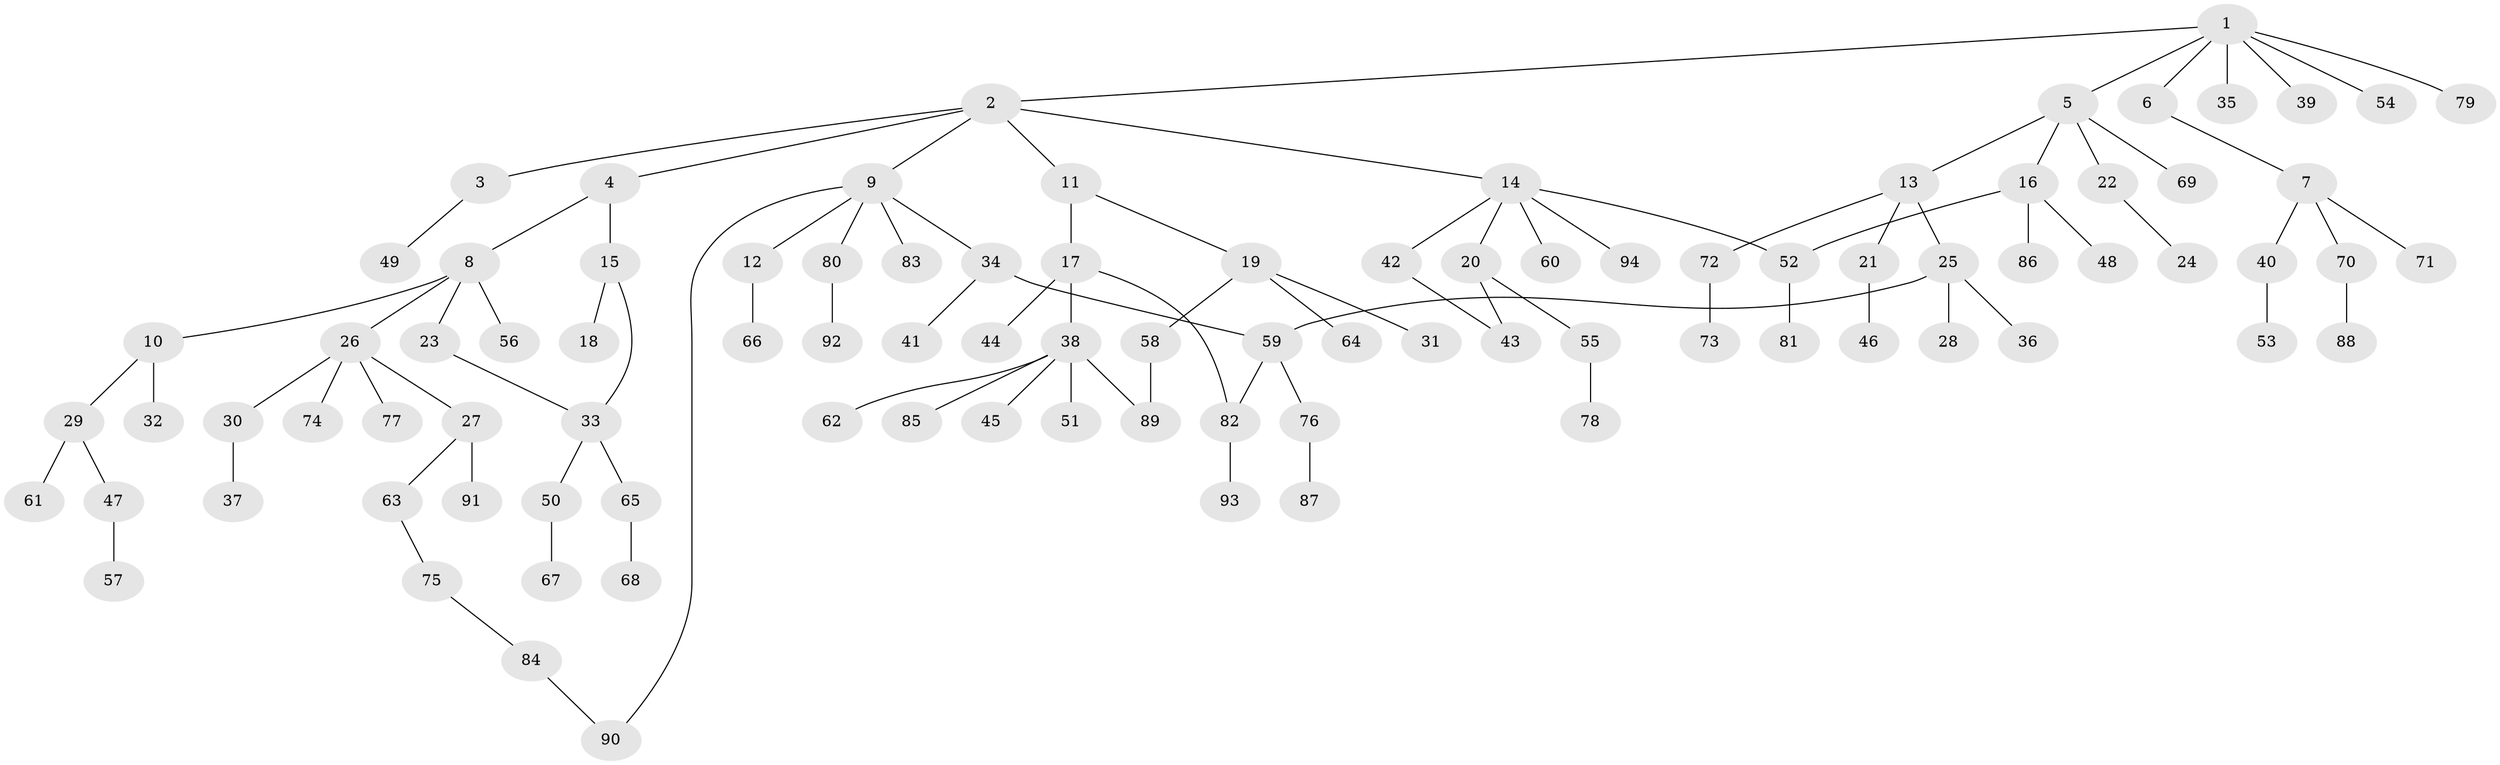 // coarse degree distribution, {2: 0.3157894736842105, 7: 0.02631578947368421, 1: 0.3684210526315789, 3: 0.15789473684210525, 4: 0.07894736842105263, 5: 0.02631578947368421, 6: 0.02631578947368421}
// Generated by graph-tools (version 1.1) at 2025/48/03/04/25 22:48:43]
// undirected, 94 vertices, 100 edges
graph export_dot {
  node [color=gray90,style=filled];
  1;
  2;
  3;
  4;
  5;
  6;
  7;
  8;
  9;
  10;
  11;
  12;
  13;
  14;
  15;
  16;
  17;
  18;
  19;
  20;
  21;
  22;
  23;
  24;
  25;
  26;
  27;
  28;
  29;
  30;
  31;
  32;
  33;
  34;
  35;
  36;
  37;
  38;
  39;
  40;
  41;
  42;
  43;
  44;
  45;
  46;
  47;
  48;
  49;
  50;
  51;
  52;
  53;
  54;
  55;
  56;
  57;
  58;
  59;
  60;
  61;
  62;
  63;
  64;
  65;
  66;
  67;
  68;
  69;
  70;
  71;
  72;
  73;
  74;
  75;
  76;
  77;
  78;
  79;
  80;
  81;
  82;
  83;
  84;
  85;
  86;
  87;
  88;
  89;
  90;
  91;
  92;
  93;
  94;
  1 -- 2;
  1 -- 5;
  1 -- 6;
  1 -- 35;
  1 -- 39;
  1 -- 54;
  1 -- 79;
  2 -- 3;
  2 -- 4;
  2 -- 9;
  2 -- 11;
  2 -- 14;
  3 -- 49;
  4 -- 8;
  4 -- 15;
  5 -- 13;
  5 -- 16;
  5 -- 22;
  5 -- 69;
  6 -- 7;
  7 -- 40;
  7 -- 70;
  7 -- 71;
  8 -- 10;
  8 -- 23;
  8 -- 26;
  8 -- 56;
  9 -- 12;
  9 -- 34;
  9 -- 80;
  9 -- 83;
  9 -- 90;
  10 -- 29;
  10 -- 32;
  11 -- 17;
  11 -- 19;
  12 -- 66;
  13 -- 21;
  13 -- 25;
  13 -- 72;
  14 -- 20;
  14 -- 42;
  14 -- 52;
  14 -- 60;
  14 -- 94;
  15 -- 18;
  15 -- 33;
  16 -- 48;
  16 -- 86;
  16 -- 52;
  17 -- 38;
  17 -- 44;
  17 -- 82;
  19 -- 31;
  19 -- 58;
  19 -- 64;
  20 -- 55;
  20 -- 43;
  21 -- 46;
  22 -- 24;
  23 -- 33;
  25 -- 28;
  25 -- 36;
  25 -- 59;
  26 -- 27;
  26 -- 30;
  26 -- 74;
  26 -- 77;
  27 -- 63;
  27 -- 91;
  29 -- 47;
  29 -- 61;
  30 -- 37;
  33 -- 50;
  33 -- 65;
  34 -- 41;
  34 -- 59;
  38 -- 45;
  38 -- 51;
  38 -- 62;
  38 -- 85;
  38 -- 89;
  40 -- 53;
  42 -- 43;
  47 -- 57;
  50 -- 67;
  52 -- 81;
  55 -- 78;
  58 -- 89;
  59 -- 76;
  59 -- 82;
  63 -- 75;
  65 -- 68;
  70 -- 88;
  72 -- 73;
  75 -- 84;
  76 -- 87;
  80 -- 92;
  82 -- 93;
  84 -- 90;
}
